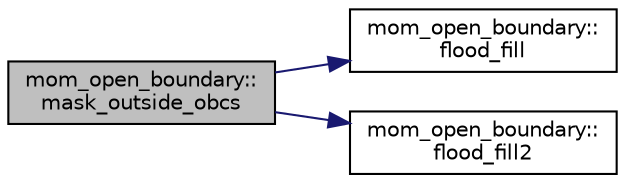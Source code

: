 digraph "mom_open_boundary::mask_outside_obcs"
{
 // INTERACTIVE_SVG=YES
 // LATEX_PDF_SIZE
  edge [fontname="Helvetica",fontsize="10",labelfontname="Helvetica",labelfontsize="10"];
  node [fontname="Helvetica",fontsize="10",shape=record];
  rankdir="LR";
  Node1 [label="mom_open_boundary::\lmask_outside_obcs",height=0.2,width=0.4,color="black", fillcolor="grey75", style="filled", fontcolor="black",tooltip="Find the region outside of all open boundary segments and make sure it is set to land mask...."];
  Node1 -> Node2 [color="midnightblue",fontsize="10",style="solid",fontname="Helvetica"];
  Node2 [label="mom_open_boundary::\lflood_fill",height=0.2,width=0.4,color="black", fillcolor="white", style="filled",URL="$namespacemom__open__boundary.html#ab5a04fc90320c3af571f02f8c98f0b18",tooltip="flood the cin, cout values"];
  Node1 -> Node3 [color="midnightblue",fontsize="10",style="solid",fontname="Helvetica"];
  Node3 [label="mom_open_boundary::\lflood_fill2",height=0.2,width=0.4,color="black", fillcolor="white", style="filled",URL="$namespacemom__open__boundary.html#a13ac2cc232309a51db31c3b9ee5f22af",tooltip="flood the cin, cout values"];
}

